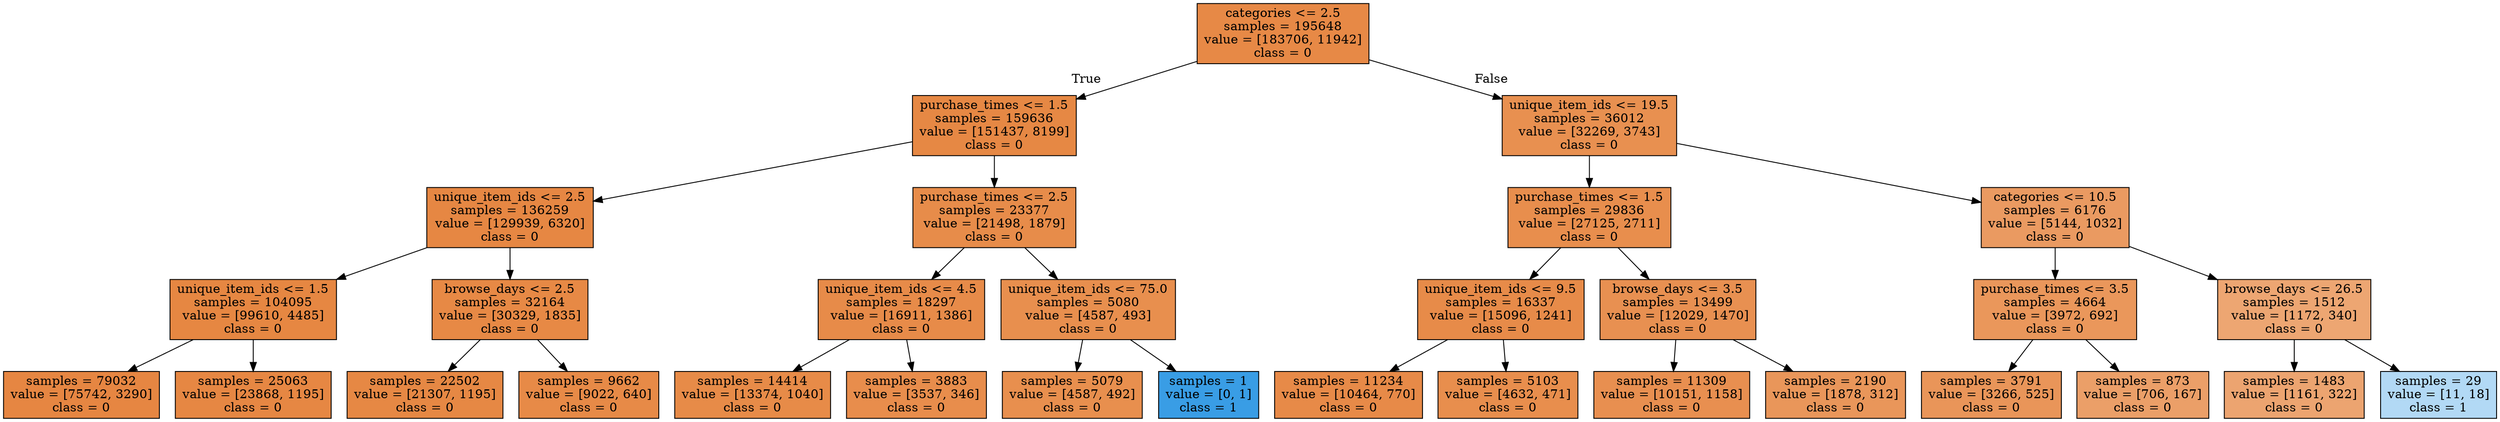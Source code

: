 digraph Tree {
node [shape=box, style="filled", color="black"] ;
0 [label="categories <= 2.5\nsamples = 195648\nvalue = [183706, 11942]\nclass = 0", fillcolor="#e78946"] ;
1 [label="purchase_times <= 1.5\nsamples = 159636\nvalue = [151437, 8199]\nclass = 0", fillcolor="#e68844"] ;
0 -> 1 [labeldistance=2.5, labelangle=45, headlabel="True"] ;
2 [label="unique_item_ids <= 2.5\nsamples = 136259\nvalue = [129939, 6320]\nclass = 0", fillcolor="#e68743"] ;
1 -> 2 ;
3 [label="unique_item_ids <= 1.5\nsamples = 104095\nvalue = [99610, 4485]\nclass = 0", fillcolor="#e68742"] ;
2 -> 3 ;
4 [label="samples = 79032\nvalue = [75742, 3290]\nclass = 0", fillcolor="#e68642"] ;
3 -> 4 ;
5 [label="samples = 25063\nvalue = [23868, 1195]\nclass = 0", fillcolor="#e68743"] ;
3 -> 5 ;
6 [label="browse_days <= 2.5\nsamples = 32164\nvalue = [30329, 1835]\nclass = 0", fillcolor="#e78945"] ;
2 -> 6 ;
7 [label="samples = 22502\nvalue = [21307, 1195]\nclass = 0", fillcolor="#e68844"] ;
6 -> 7 ;
8 [label="samples = 9662\nvalue = [9022, 640]\nclass = 0", fillcolor="#e78a47"] ;
6 -> 8 ;
9 [label="purchase_times <= 2.5\nsamples = 23377\nvalue = [21498, 1879]\nclass = 0", fillcolor="#e78c4a"] ;
1 -> 9 ;
10 [label="unique_item_ids <= 4.5\nsamples = 18297\nvalue = [16911, 1386]\nclass = 0", fillcolor="#e78b49"] ;
9 -> 10 ;
11 [label="samples = 14414\nvalue = [13374, 1040]\nclass = 0", fillcolor="#e78b48"] ;
10 -> 11 ;
12 [label="samples = 3883\nvalue = [3537, 346]\nclass = 0", fillcolor="#e88d4c"] ;
10 -> 12 ;
13 [label="unique_item_ids <= 75.0\nsamples = 5080\nvalue = [4587, 493]\nclass = 0", fillcolor="#e88f4e"] ;
9 -> 13 ;
14 [label="samples = 5079\nvalue = [4587, 492]\nclass = 0", fillcolor="#e88f4e"] ;
13 -> 14 ;
15 [label="samples = 1\nvalue = [0, 1]\nclass = 1", fillcolor="#399de5"] ;
13 -> 15 ;
16 [label="unique_item_ids <= 19.5\nsamples = 36012\nvalue = [32269, 3743]\nclass = 0", fillcolor="#e89050"] ;
0 -> 16 [labeldistance=2.5, labelangle=-45, headlabel="False"] ;
17 [label="purchase_times <= 1.5\nsamples = 29836\nvalue = [27125, 2711]\nclass = 0", fillcolor="#e88e4d"] ;
16 -> 17 ;
18 [label="unique_item_ids <= 9.5\nsamples = 16337\nvalue = [15096, 1241]\nclass = 0", fillcolor="#e78b49"] ;
17 -> 18 ;
19 [label="samples = 11234\nvalue = [10464, 770]\nclass = 0", fillcolor="#e78a48"] ;
18 -> 19 ;
20 [label="samples = 5103\nvalue = [4632, 471]\nclass = 0", fillcolor="#e88e4d"] ;
18 -> 20 ;
21 [label="browse_days <= 3.5\nsamples = 13499\nvalue = [12029, 1470]\nclass = 0", fillcolor="#e89051"] ;
17 -> 21 ;
22 [label="samples = 11309\nvalue = [10151, 1158]\nclass = 0", fillcolor="#e88f50"] ;
21 -> 22 ;
23 [label="samples = 2190\nvalue = [1878, 312]\nclass = 0", fillcolor="#e9965a"] ;
21 -> 23 ;
24 [label="categories <= 10.5\nsamples = 6176\nvalue = [5144, 1032]\nclass = 0", fillcolor="#ea9a61"] ;
16 -> 24 ;
25 [label="purchase_times <= 3.5\nsamples = 4664\nvalue = [3972, 692]\nclass = 0", fillcolor="#ea975b"] ;
24 -> 25 ;
26 [label="samples = 3791\nvalue = [3266, 525]\nclass = 0", fillcolor="#e99559"] ;
25 -> 26 ;
27 [label="samples = 873\nvalue = [706, 167]\nclass = 0", fillcolor="#eb9f68"] ;
25 -> 27 ;
28 [label="browse_days <= 26.5\nsamples = 1512\nvalue = [1172, 340]\nclass = 0", fillcolor="#eda672"] ;
24 -> 28 ;
29 [label="samples = 1483\nvalue = [1161, 322]\nclass = 0", fillcolor="#eca470"] ;
28 -> 29 ;
30 [label="samples = 29\nvalue = [11, 18]\nclass = 1", fillcolor="#b2d9f5"] ;
28 -> 30 ;
}
